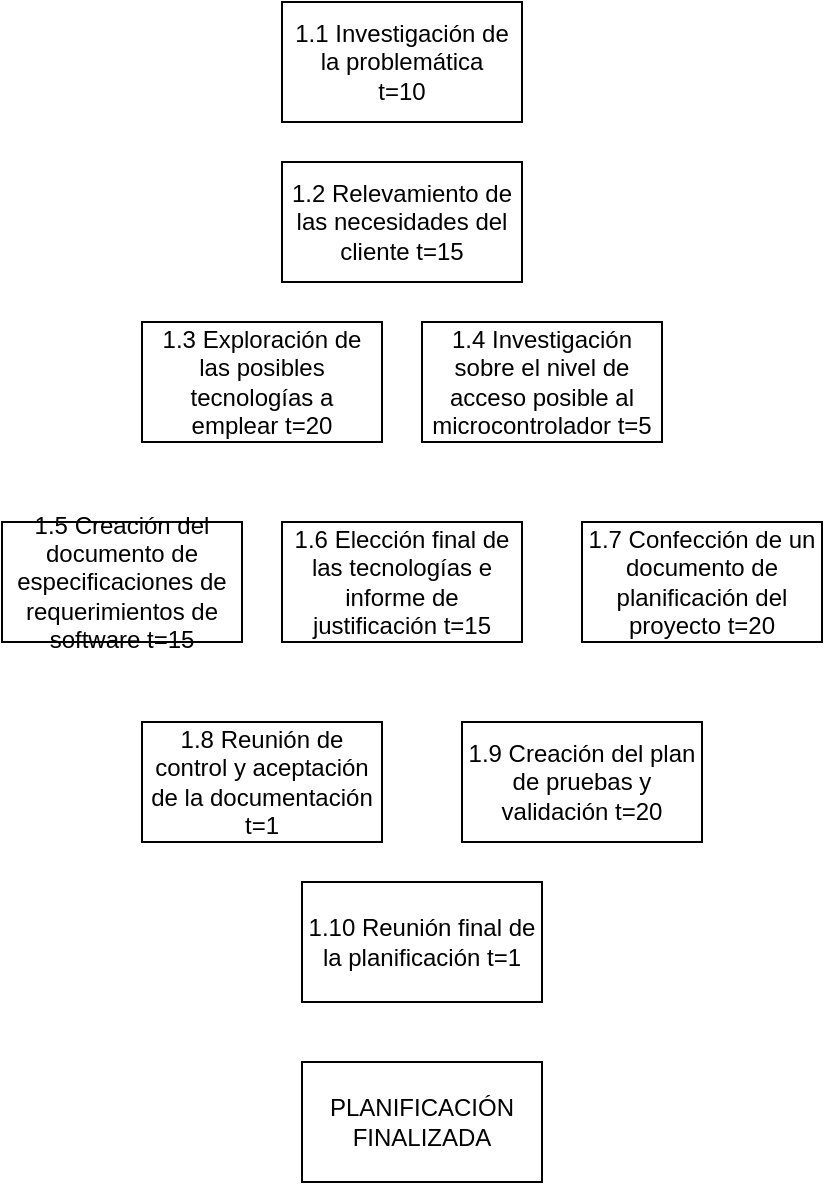 <mxfile version="14.6.13" type="device"><diagram id="hELEukdzYPu0KlLHARfA" name="Page-1"><mxGraphModel dx="1447" dy="885" grid="1" gridSize="10" guides="1" tooltips="1" connect="1" arrows="1" fold="1" page="1" pageScale="1" pageWidth="850" pageHeight="1100" math="0" shadow="0"><root><mxCell id="0"/><mxCell id="1" parent="0"/><mxCell id="ny2hX4MmEDsmkKmVmdQM-1" value="1.1 Investigación de la problemática&lt;br&gt;t=10" style="rounded=0;whiteSpace=wrap;html=1;" vertex="1" parent="1"><mxGeometry x="370" y="40" width="120" height="60" as="geometry"/></mxCell><mxCell id="ny2hX4MmEDsmkKmVmdQM-2" value="1.2 Relevamiento de las necesidades del cliente t=15" style="rounded=0;whiteSpace=wrap;html=1;" vertex="1" parent="1"><mxGeometry x="370" y="120" width="120" height="60" as="geometry"/></mxCell><mxCell id="ny2hX4MmEDsmkKmVmdQM-3" value="1.3 Exploración de las posibles tecnologías a emplear t=20" style="rounded=0;whiteSpace=wrap;html=1;" vertex="1" parent="1"><mxGeometry x="300" y="200" width="120" height="60" as="geometry"/></mxCell><mxCell id="ny2hX4MmEDsmkKmVmdQM-4" value="1.4 Investigación sobre el nivel de acceso posible al microcontrolador t=5" style="rounded=0;whiteSpace=wrap;html=1;" vertex="1" parent="1"><mxGeometry x="440" y="200" width="120" height="60" as="geometry"/></mxCell><mxCell id="ny2hX4MmEDsmkKmVmdQM-5" value="1.5 Creación del documento de especificaciones de requerimientos de software t=15" style="rounded=0;whiteSpace=wrap;html=1;" vertex="1" parent="1"><mxGeometry x="230" y="300" width="120" height="60" as="geometry"/></mxCell><mxCell id="ny2hX4MmEDsmkKmVmdQM-6" value="1.6 Elección final de las tecnologías e informe de justificación t=15" style="rounded=0;whiteSpace=wrap;html=1;" vertex="1" parent="1"><mxGeometry x="370" y="300" width="120" height="60" as="geometry"/></mxCell><mxCell id="ny2hX4MmEDsmkKmVmdQM-7" value="1.7 Confección de un documento de planificación del proyecto t=20" style="rounded=0;whiteSpace=wrap;html=1;" vertex="1" parent="1"><mxGeometry x="520" y="300" width="120" height="60" as="geometry"/></mxCell><mxCell id="ny2hX4MmEDsmkKmVmdQM-8" value="1.8 Reunión de control y aceptación de la documentación t=1" style="rounded=0;whiteSpace=wrap;html=1;" vertex="1" parent="1"><mxGeometry x="300" y="400" width="120" height="60" as="geometry"/></mxCell><mxCell id="ny2hX4MmEDsmkKmVmdQM-9" value="1.9 Creación del plan de pruebas y validación t=20" style="rounded=0;whiteSpace=wrap;html=1;" vertex="1" parent="1"><mxGeometry x="460" y="400" width="120" height="60" as="geometry"/></mxCell><mxCell id="ny2hX4MmEDsmkKmVmdQM-10" value="1.10 Reunión final de la planificación t=1" style="rounded=0;whiteSpace=wrap;html=1;" vertex="1" parent="1"><mxGeometry x="380" y="480" width="120" height="60" as="geometry"/></mxCell><mxCell id="ny2hX4MmEDsmkKmVmdQM-11" value="PLANIFICACIÓN FINALIZADA" style="rounded=0;whiteSpace=wrap;html=1;" vertex="1" parent="1"><mxGeometry x="380" y="570" width="120" height="60" as="geometry"/></mxCell></root></mxGraphModel></diagram></mxfile>